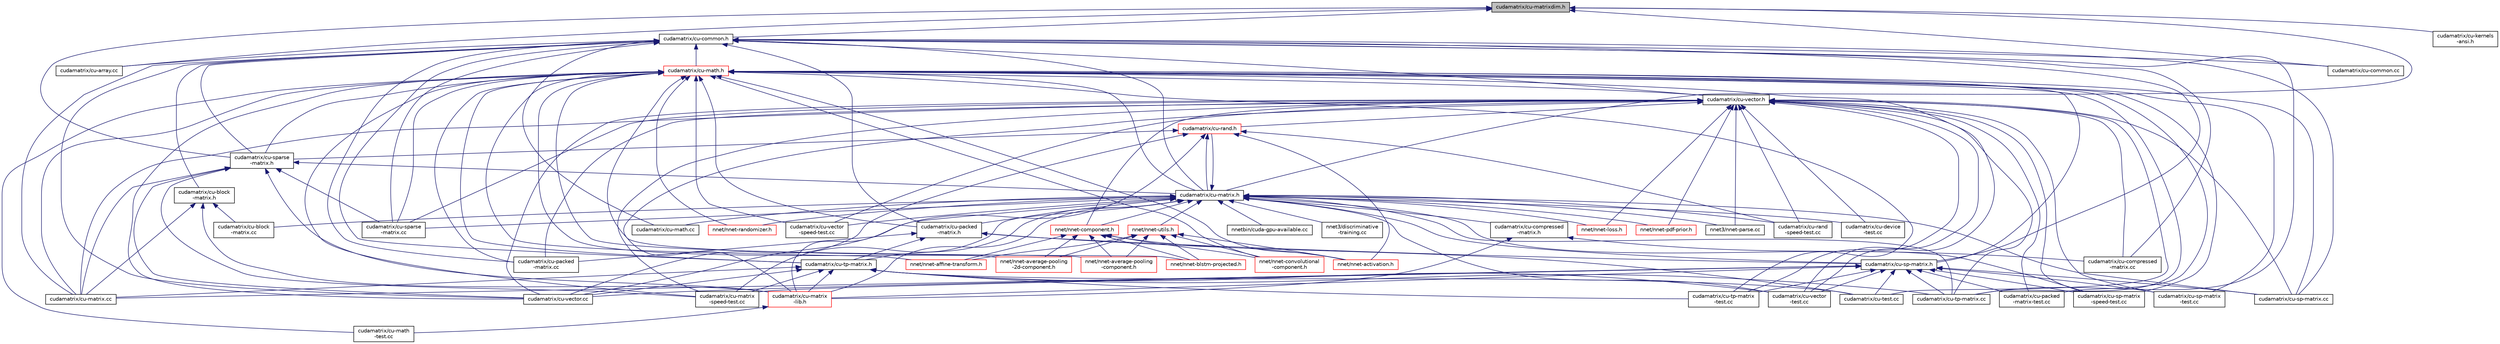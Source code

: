 digraph "cudamatrix/cu-matrixdim.h"
{
  edge [fontname="Helvetica",fontsize="10",labelfontname="Helvetica",labelfontsize="10"];
  node [fontname="Helvetica",fontsize="10",shape=record];
  Node2 [label="cudamatrix/cu-matrixdim.h",height=0.2,width=0.4,color="black", fillcolor="grey75", style="filled", fontcolor="black"];
  Node2 -> Node3 [dir="back",color="midnightblue",fontsize="10",style="solid",fontname="Helvetica"];
  Node3 [label="cudamatrix/cu-common.h",height=0.2,width=0.4,color="black", fillcolor="white", style="filled",URL="$cu-common_8h.html"];
  Node3 -> Node4 [dir="back",color="midnightblue",fontsize="10",style="solid",fontname="Helvetica"];
  Node4 [label="cudamatrix/cu-array.cc",height=0.2,width=0.4,color="black", fillcolor="white", style="filled",URL="$cu-array_8cc.html"];
  Node3 -> Node5 [dir="back",color="midnightblue",fontsize="10",style="solid",fontname="Helvetica"];
  Node5 [label="cudamatrix/cu-vector.h",height=0.2,width=0.4,color="black", fillcolor="white", style="filled",URL="$cu-vector_8h.html"];
  Node5 -> Node6 [dir="back",color="midnightblue",fontsize="10",style="solid",fontname="Helvetica"];
  Node6 [label="cudamatrix/cu-matrix\l-lib.h",height=0.2,width=0.4,color="red", fillcolor="white", style="filled",URL="$cu-matrix-lib_8h.html"];
  Node6 -> Node9 [dir="back",color="midnightblue",fontsize="10",style="solid",fontname="Helvetica"];
  Node9 [label="cudamatrix/cu-math\l-test.cc",height=0.2,width=0.4,color="black", fillcolor="white", style="filled",URL="$cu-math-test_8cc.html"];
  Node5 -> Node258 [dir="back",color="midnightblue",fontsize="10",style="solid",fontname="Helvetica"];
  Node258 [label="cudamatrix/cu-rand.h",height=0.2,width=0.4,color="red", fillcolor="white", style="filled",URL="$cu-rand_8h.html"];
  Node258 -> Node259 [dir="back",color="midnightblue",fontsize="10",style="solid",fontname="Helvetica"];
  Node259 [label="cudamatrix/cu-matrix.h",height=0.2,width=0.4,color="black", fillcolor="white", style="filled",URL="$cu-matrix_8h.html"];
  Node259 -> Node6 [dir="back",color="midnightblue",fontsize="10",style="solid",fontname="Helvetica"];
  Node259 -> Node258 [dir="back",color="midnightblue",fontsize="10",style="solid",fontname="Helvetica"];
  Node259 -> Node260 [dir="back",color="midnightblue",fontsize="10",style="solid",fontname="Helvetica"];
  Node260 [label="cudamatrix/cu-packed\l-matrix.h",height=0.2,width=0.4,color="black", fillcolor="white", style="filled",URL="$cu-packed-matrix_8h.html"];
  Node260 -> Node261 [dir="back",color="midnightblue",fontsize="10",style="solid",fontname="Helvetica"];
  Node261 [label="cudamatrix/cu-sp-matrix.h",height=0.2,width=0.4,color="black", fillcolor="white", style="filled",URL="$cu-sp-matrix_8h.html"];
  Node261 -> Node6 [dir="back",color="midnightblue",fontsize="10",style="solid",fontname="Helvetica"];
  Node261 -> Node262 [dir="back",color="midnightblue",fontsize="10",style="solid",fontname="Helvetica"];
  Node262 [label="cudamatrix/cu-matrix\l-speed-test.cc",height=0.2,width=0.4,color="black", fillcolor="white", style="filled",URL="$cu-matrix-speed-test_8cc.html"];
  Node261 -> Node263 [dir="back",color="midnightblue",fontsize="10",style="solid",fontname="Helvetica"];
  Node263 [label="cudamatrix/cu-matrix.cc",height=0.2,width=0.4,color="black", fillcolor="white", style="filled",URL="$cu-matrix_8cc.html"];
  Node261 -> Node264 [dir="back",color="midnightblue",fontsize="10",style="solid",fontname="Helvetica"];
  Node264 [label="cudamatrix/cu-packed\l-matrix-test.cc",height=0.2,width=0.4,color="black", fillcolor="white", style="filled",URL="$cu-packed-matrix-test_8cc.html"];
  Node261 -> Node265 [dir="back",color="midnightblue",fontsize="10",style="solid",fontname="Helvetica"];
  Node265 [label="cudamatrix/cu-sp-matrix\l-speed-test.cc",height=0.2,width=0.4,color="black", fillcolor="white", style="filled",URL="$cu-sp-matrix-speed-test_8cc.html"];
  Node261 -> Node266 [dir="back",color="midnightblue",fontsize="10",style="solid",fontname="Helvetica"];
  Node266 [label="cudamatrix/cu-sp-matrix\l-test.cc",height=0.2,width=0.4,color="black", fillcolor="white", style="filled",URL="$cu-sp-matrix-test_8cc.html"];
  Node261 -> Node267 [dir="back",color="midnightblue",fontsize="10",style="solid",fontname="Helvetica"];
  Node267 [label="cudamatrix/cu-sp-matrix.cc",height=0.2,width=0.4,color="black", fillcolor="white", style="filled",URL="$cu-sp-matrix_8cc.html"];
  Node261 -> Node268 [dir="back",color="midnightblue",fontsize="10",style="solid",fontname="Helvetica"];
  Node268 [label="cudamatrix/cu-test.cc",height=0.2,width=0.4,color="black", fillcolor="white", style="filled",URL="$cu-test_8cc.html"];
  Node261 -> Node269 [dir="back",color="midnightblue",fontsize="10",style="solid",fontname="Helvetica"];
  Node269 [label="cudamatrix/cu-tp-matrix\l-test.cc",height=0.2,width=0.4,color="black", fillcolor="white", style="filled",URL="$cu-tp-matrix-test_8cc.html"];
  Node261 -> Node270 [dir="back",color="midnightblue",fontsize="10",style="solid",fontname="Helvetica"];
  Node270 [label="cudamatrix/cu-tp-matrix.cc",height=0.2,width=0.4,color="black", fillcolor="white", style="filled",URL="$cu-tp-matrix_8cc.html"];
  Node261 -> Node271 [dir="back",color="midnightblue",fontsize="10",style="solid",fontname="Helvetica"];
  Node271 [label="cudamatrix/cu-vector\l-test.cc",height=0.2,width=0.4,color="black", fillcolor="white", style="filled",URL="$cu-vector-test_8cc.html"];
  Node261 -> Node272 [dir="back",color="midnightblue",fontsize="10",style="solid",fontname="Helvetica"];
  Node272 [label="cudamatrix/cu-vector.cc",height=0.2,width=0.4,color="black", fillcolor="white", style="filled",URL="$cu-vector_8cc.html"];
  Node260 -> Node273 [dir="back",color="midnightblue",fontsize="10",style="solid",fontname="Helvetica"];
  Node273 [label="cudamatrix/cu-tp-matrix.h",height=0.2,width=0.4,color="black", fillcolor="white", style="filled",URL="$cu-tp-matrix_8h.html"];
  Node273 -> Node6 [dir="back",color="midnightblue",fontsize="10",style="solid",fontname="Helvetica"];
  Node273 -> Node262 [dir="back",color="midnightblue",fontsize="10",style="solid",fontname="Helvetica"];
  Node273 -> Node263 [dir="back",color="midnightblue",fontsize="10",style="solid",fontname="Helvetica"];
  Node273 -> Node268 [dir="back",color="midnightblue",fontsize="10",style="solid",fontname="Helvetica"];
  Node273 -> Node269 [dir="back",color="midnightblue",fontsize="10",style="solid",fontname="Helvetica"];
  Node273 -> Node270 [dir="back",color="midnightblue",fontsize="10",style="solid",fontname="Helvetica"];
  Node273 -> Node271 [dir="back",color="midnightblue",fontsize="10",style="solid",fontname="Helvetica"];
  Node273 -> Node272 [dir="back",color="midnightblue",fontsize="10",style="solid",fontname="Helvetica"];
  Node260 -> Node274 [dir="back",color="midnightblue",fontsize="10",style="solid",fontname="Helvetica"];
  Node274 [label="cudamatrix/cu-packed\l-matrix.cc",height=0.2,width=0.4,color="black", fillcolor="white", style="filled",URL="$cu-packed-matrix_8cc.html"];
  Node260 -> Node268 [dir="back",color="midnightblue",fontsize="10",style="solid",fontname="Helvetica"];
  Node259 -> Node261 [dir="back",color="midnightblue",fontsize="10",style="solid",fontname="Helvetica"];
  Node259 -> Node273 [dir="back",color="midnightblue",fontsize="10",style="solid",fontname="Helvetica"];
  Node259 -> Node275 [dir="back",color="midnightblue",fontsize="10",style="solid",fontname="Helvetica"];
  Node275 [label="cudamatrix/cu-compressed\l-matrix.h",height=0.2,width=0.4,color="black", fillcolor="white", style="filled",URL="$cu-compressed-matrix_8h.html"];
  Node275 -> Node6 [dir="back",color="midnightblue",fontsize="10",style="solid",fontname="Helvetica"];
  Node275 -> Node276 [dir="back",color="midnightblue",fontsize="10",style="solid",fontname="Helvetica"];
  Node276 [label="cudamatrix/cu-compressed\l-matrix.cc",height=0.2,width=0.4,color="black", fillcolor="white", style="filled",URL="$cu-compressed-matrix_8cc.html"];
  Node259 -> Node277 [dir="back",color="midnightblue",fontsize="10",style="solid",fontname="Helvetica"];
  Node277 [label="cudamatrix/cu-block\l-matrix.cc",height=0.2,width=0.4,color="black", fillcolor="white", style="filled",URL="$cu-block-matrix_8cc.html"];
  Node259 -> Node278 [dir="back",color="midnightblue",fontsize="10",style="solid",fontname="Helvetica"];
  Node278 [label="cudamatrix/cu-device\l-test.cc",height=0.2,width=0.4,color="black", fillcolor="white", style="filled",URL="$cu-device-test_8cc.html"];
  Node259 -> Node279 [dir="back",color="midnightblue",fontsize="10",style="solid",fontname="Helvetica"];
  Node279 [label="cudamatrix/cu-math.cc",height=0.2,width=0.4,color="black", fillcolor="white", style="filled",URL="$cu-math_8cc.html"];
  Node259 -> Node262 [dir="back",color="midnightblue",fontsize="10",style="solid",fontname="Helvetica"];
  Node259 -> Node280 [dir="back",color="midnightblue",fontsize="10",style="solid",fontname="Helvetica"];
  Node280 [label="cudamatrix/cu-rand\l-speed-test.cc",height=0.2,width=0.4,color="black", fillcolor="white", style="filled",URL="$cu-rand-speed-test_8cc.html"];
  Node259 -> Node265 [dir="back",color="midnightblue",fontsize="10",style="solid",fontname="Helvetica"];
  Node259 -> Node267 [dir="back",color="midnightblue",fontsize="10",style="solid",fontname="Helvetica"];
  Node259 -> Node281 [dir="back",color="midnightblue",fontsize="10",style="solid",fontname="Helvetica"];
  Node281 [label="cudamatrix/cu-sparse\l-matrix.cc",height=0.2,width=0.4,color="black", fillcolor="white", style="filled",URL="$cu-sparse-matrix_8cc.html"];
  Node259 -> Node270 [dir="back",color="midnightblue",fontsize="10",style="solid",fontname="Helvetica"];
  Node259 -> Node282 [dir="back",color="midnightblue",fontsize="10",style="solid",fontname="Helvetica"];
  Node282 [label="cudamatrix/cu-vector\l-speed-test.cc",height=0.2,width=0.4,color="black", fillcolor="white", style="filled",URL="$cu-vector-speed-test_8cc.html"];
  Node259 -> Node271 [dir="back",color="midnightblue",fontsize="10",style="solid",fontname="Helvetica"];
  Node259 -> Node272 [dir="back",color="midnightblue",fontsize="10",style="solid",fontname="Helvetica"];
  Node259 -> Node283 [dir="back",color="midnightblue",fontsize="10",style="solid",fontname="Helvetica"];
  Node283 [label="nnet/nnet-component.h",height=0.2,width=0.4,color="red", fillcolor="white", style="filled",URL="$nnet-component_8h.html"];
  Node283 -> Node284 [dir="back",color="midnightblue",fontsize="10",style="solid",fontname="Helvetica"];
  Node284 [label="nnet/nnet-activation.h",height=0.2,width=0.4,color="red", fillcolor="white", style="filled",URL="$nnet-activation_8h.html"];
  Node283 -> Node290 [dir="back",color="midnightblue",fontsize="10",style="solid",fontname="Helvetica"];
  Node290 [label="nnet/nnet-affine-transform.h",height=0.2,width=0.4,color="red", fillcolor="white", style="filled",URL="$nnet-affine-transform_8h.html"];
  Node283 -> Node292 [dir="back",color="midnightblue",fontsize="10",style="solid",fontname="Helvetica"];
  Node292 [label="nnet/nnet-average-pooling\l-2d-component.h",height=0.2,width=0.4,color="red", fillcolor="white", style="filled",URL="$nnet-average-pooling-2d-component_8h.html"];
  Node283 -> Node294 [dir="back",color="midnightblue",fontsize="10",style="solid",fontname="Helvetica"];
  Node294 [label="nnet/nnet-average-pooling\l-component.h",height=0.2,width=0.4,color="red", fillcolor="white", style="filled",URL="$nnet-average-pooling-component_8h.html"];
  Node283 -> Node295 [dir="back",color="midnightblue",fontsize="10",style="solid",fontname="Helvetica"];
  Node295 [label="nnet/nnet-blstm-projected.h",height=0.2,width=0.4,color="red", fillcolor="white", style="filled",URL="$nnet-blstm-projected_8h.html"];
  Node283 -> Node316 [dir="back",color="midnightblue",fontsize="10",style="solid",fontname="Helvetica"];
  Node316 [label="nnet/nnet-convolutional\l-component.h",height=0.2,width=0.4,color="red", fillcolor="white", style="filled",URL="$nnet-convolutional-component_8h.html"];
  Node259 -> Node329 [dir="back",color="midnightblue",fontsize="10",style="solid",fontname="Helvetica"];
  Node329 [label="nnet/nnet-utils.h",height=0.2,width=0.4,color="red", fillcolor="white", style="filled",URL="$nnet-utils_8h.html"];
  Node329 -> Node284 [dir="back",color="midnightblue",fontsize="10",style="solid",fontname="Helvetica"];
  Node329 -> Node290 [dir="back",color="midnightblue",fontsize="10",style="solid",fontname="Helvetica"];
  Node329 -> Node292 [dir="back",color="midnightblue",fontsize="10",style="solid",fontname="Helvetica"];
  Node329 -> Node294 [dir="back",color="midnightblue",fontsize="10",style="solid",fontname="Helvetica"];
  Node329 -> Node295 [dir="back",color="midnightblue",fontsize="10",style="solid",fontname="Helvetica"];
  Node329 -> Node316 [dir="back",color="midnightblue",fontsize="10",style="solid",fontname="Helvetica"];
  Node259 -> Node332 [dir="back",color="midnightblue",fontsize="10",style="solid",fontname="Helvetica"];
  Node332 [label="nnet/nnet-loss.h",height=0.2,width=0.4,color="red", fillcolor="white", style="filled",URL="$nnet-loss_8h.html"];
  Node259 -> Node333 [dir="back",color="midnightblue",fontsize="10",style="solid",fontname="Helvetica"];
  Node333 [label="nnet/nnet-pdf-prior.h",height=0.2,width=0.4,color="red", fillcolor="white", style="filled",URL="$nnet-pdf-prior_8h.html"];
  Node259 -> Node335 [dir="back",color="midnightblue",fontsize="10",style="solid",fontname="Helvetica"];
  Node335 [label="nnet/nnet-randomizer.h",height=0.2,width=0.4,color="red", fillcolor="white", style="filled",URL="$nnet-randomizer_8h.html"];
  Node259 -> Node338 [dir="back",color="midnightblue",fontsize="10",style="solid",fontname="Helvetica"];
  Node338 [label="nnetbin/cuda-gpu-available.cc",height=0.2,width=0.4,color="black", fillcolor="white", style="filled",URL="$cuda-gpu-available_8cc.html"];
  Node259 -> Node254 [dir="back",color="midnightblue",fontsize="10",style="solid",fontname="Helvetica"];
  Node254 [label="nnet3/discriminative\l-training.cc",height=0.2,width=0.4,color="black", fillcolor="white", style="filled",URL="$discriminative-training_8cc.html"];
  Node259 -> Node339 [dir="back",color="midnightblue",fontsize="10",style="solid",fontname="Helvetica"];
  Node339 [label="nnet3/nnet-parse.cc",height=0.2,width=0.4,color="black", fillcolor="white", style="filled",URL="$nnet-parse_8cc.html"];
  Node258 -> Node340 [dir="back",color="midnightblue",fontsize="10",style="solid",fontname="Helvetica"];
  Node340 [label="cudamatrix/cu-sparse\l-matrix.h",height=0.2,width=0.4,color="black", fillcolor="white", style="filled",URL="$cu-sparse-matrix_8h.html"];
  Node340 -> Node259 [dir="back",color="midnightblue",fontsize="10",style="solid",fontname="Helvetica"];
  Node340 -> Node6 [dir="back",color="midnightblue",fontsize="10",style="solid",fontname="Helvetica"];
  Node340 -> Node262 [dir="back",color="midnightblue",fontsize="10",style="solid",fontname="Helvetica"];
  Node340 -> Node263 [dir="back",color="midnightblue",fontsize="10",style="solid",fontname="Helvetica"];
  Node340 -> Node281 [dir="back",color="midnightblue",fontsize="10",style="solid",fontname="Helvetica"];
  Node340 -> Node272 [dir="back",color="midnightblue",fontsize="10",style="solid",fontname="Helvetica"];
  Node258 -> Node6 [dir="back",color="midnightblue",fontsize="10",style="solid",fontname="Helvetica"];
  Node258 -> Node280 [dir="back",color="midnightblue",fontsize="10",style="solid",fontname="Helvetica"];
  Node258 -> Node272 [dir="back",color="midnightblue",fontsize="10",style="solid",fontname="Helvetica"];
  Node258 -> Node284 [dir="back",color="midnightblue",fontsize="10",style="solid",fontname="Helvetica"];
  Node5 -> Node276 [dir="back",color="midnightblue",fontsize="10",style="solid",fontname="Helvetica"];
  Node5 -> Node278 [dir="back",color="midnightblue",fontsize="10",style="solid",fontname="Helvetica"];
  Node5 -> Node262 [dir="back",color="midnightblue",fontsize="10",style="solid",fontname="Helvetica"];
  Node5 -> Node263 [dir="back",color="midnightblue",fontsize="10",style="solid",fontname="Helvetica"];
  Node5 -> Node264 [dir="back",color="midnightblue",fontsize="10",style="solid",fontname="Helvetica"];
  Node5 -> Node274 [dir="back",color="midnightblue",fontsize="10",style="solid",fontname="Helvetica"];
  Node5 -> Node280 [dir="back",color="midnightblue",fontsize="10",style="solid",fontname="Helvetica"];
  Node5 -> Node265 [dir="back",color="midnightblue",fontsize="10",style="solid",fontname="Helvetica"];
  Node5 -> Node266 [dir="back",color="midnightblue",fontsize="10",style="solid",fontname="Helvetica"];
  Node5 -> Node267 [dir="back",color="midnightblue",fontsize="10",style="solid",fontname="Helvetica"];
  Node5 -> Node281 [dir="back",color="midnightblue",fontsize="10",style="solid",fontname="Helvetica"];
  Node5 -> Node268 [dir="back",color="midnightblue",fontsize="10",style="solid",fontname="Helvetica"];
  Node5 -> Node269 [dir="back",color="midnightblue",fontsize="10",style="solid",fontname="Helvetica"];
  Node5 -> Node270 [dir="back",color="midnightblue",fontsize="10",style="solid",fontname="Helvetica"];
  Node5 -> Node282 [dir="back",color="midnightblue",fontsize="10",style="solid",fontname="Helvetica"];
  Node5 -> Node271 [dir="back",color="midnightblue",fontsize="10",style="solid",fontname="Helvetica"];
  Node5 -> Node272 [dir="back",color="midnightblue",fontsize="10",style="solid",fontname="Helvetica"];
  Node5 -> Node283 [dir="back",color="midnightblue",fontsize="10",style="solid",fontname="Helvetica"];
  Node5 -> Node332 [dir="back",color="midnightblue",fontsize="10",style="solid",fontname="Helvetica"];
  Node5 -> Node333 [dir="back",color="midnightblue",fontsize="10",style="solid",fontname="Helvetica"];
  Node5 -> Node339 [dir="back",color="midnightblue",fontsize="10",style="solid",fontname="Helvetica"];
  Node3 -> Node342 [dir="back",color="midnightblue",fontsize="10",style="solid",fontname="Helvetica"];
  Node342 [label="cudamatrix/cu-math.h",height=0.2,width=0.4,color="red", fillcolor="white", style="filled",URL="$cu-math_8h.html"];
  Node342 -> Node5 [dir="back",color="midnightblue",fontsize="10",style="solid",fontname="Helvetica"];
  Node342 -> Node259 [dir="back",color="midnightblue",fontsize="10",style="solid",fontname="Helvetica"];
  Node342 -> Node340 [dir="back",color="midnightblue",fontsize="10",style="solid",fontname="Helvetica"];
  Node342 -> Node261 [dir="back",color="midnightblue",fontsize="10",style="solid",fontname="Helvetica"];
  Node342 -> Node260 [dir="back",color="midnightblue",fontsize="10",style="solid",fontname="Helvetica"];
  Node342 -> Node273 [dir="back",color="midnightblue",fontsize="10",style="solid",fontname="Helvetica"];
  Node342 -> Node9 [dir="back",color="midnightblue",fontsize="10",style="solid",fontname="Helvetica"];
  Node342 -> Node262 [dir="back",color="midnightblue",fontsize="10",style="solid",fontname="Helvetica"];
  Node342 -> Node263 [dir="back",color="midnightblue",fontsize="10",style="solid",fontname="Helvetica"];
  Node342 -> Node264 [dir="back",color="midnightblue",fontsize="10",style="solid",fontname="Helvetica"];
  Node342 -> Node274 [dir="back",color="midnightblue",fontsize="10",style="solid",fontname="Helvetica"];
  Node342 -> Node265 [dir="back",color="midnightblue",fontsize="10",style="solid",fontname="Helvetica"];
  Node342 -> Node266 [dir="back",color="midnightblue",fontsize="10",style="solid",fontname="Helvetica"];
  Node342 -> Node267 [dir="back",color="midnightblue",fontsize="10",style="solid",fontname="Helvetica"];
  Node342 -> Node281 [dir="back",color="midnightblue",fontsize="10",style="solid",fontname="Helvetica"];
  Node342 -> Node269 [dir="back",color="midnightblue",fontsize="10",style="solid",fontname="Helvetica"];
  Node342 -> Node270 [dir="back",color="midnightblue",fontsize="10",style="solid",fontname="Helvetica"];
  Node342 -> Node282 [dir="back",color="midnightblue",fontsize="10",style="solid",fontname="Helvetica"];
  Node342 -> Node271 [dir="back",color="midnightblue",fontsize="10",style="solid",fontname="Helvetica"];
  Node342 -> Node272 [dir="back",color="midnightblue",fontsize="10",style="solid",fontname="Helvetica"];
  Node342 -> Node284 [dir="back",color="midnightblue",fontsize="10",style="solid",fontname="Helvetica"];
  Node342 -> Node290 [dir="back",color="midnightblue",fontsize="10",style="solid",fontname="Helvetica"];
  Node342 -> Node292 [dir="back",color="midnightblue",fontsize="10",style="solid",fontname="Helvetica"];
  Node342 -> Node294 [dir="back",color="midnightblue",fontsize="10",style="solid",fontname="Helvetica"];
  Node342 -> Node295 [dir="back",color="midnightblue",fontsize="10",style="solid",fontname="Helvetica"];
  Node342 -> Node316 [dir="back",color="midnightblue",fontsize="10",style="solid",fontname="Helvetica"];
  Node342 -> Node335 [dir="back",color="midnightblue",fontsize="10",style="solid",fontname="Helvetica"];
  Node3 -> Node259 [dir="back",color="midnightblue",fontsize="10",style="solid",fontname="Helvetica"];
  Node3 -> Node340 [dir="back",color="midnightblue",fontsize="10",style="solid",fontname="Helvetica"];
  Node3 -> Node261 [dir="back",color="midnightblue",fontsize="10",style="solid",fontname="Helvetica"];
  Node3 -> Node260 [dir="back",color="midnightblue",fontsize="10",style="solid",fontname="Helvetica"];
  Node3 -> Node273 [dir="back",color="midnightblue",fontsize="10",style="solid",fontname="Helvetica"];
  Node3 -> Node343 [dir="back",color="midnightblue",fontsize="10",style="solid",fontname="Helvetica"];
  Node343 [label="cudamatrix/cu-block\l-matrix.h",height=0.2,width=0.4,color="black", fillcolor="white", style="filled",URL="$cu-block-matrix_8h.html"];
  Node343 -> Node6 [dir="back",color="midnightblue",fontsize="10",style="solid",fontname="Helvetica"];
  Node343 -> Node277 [dir="back",color="midnightblue",fontsize="10",style="solid",fontname="Helvetica"];
  Node343 -> Node263 [dir="back",color="midnightblue",fontsize="10",style="solid",fontname="Helvetica"];
  Node3 -> Node344 [dir="back",color="midnightblue",fontsize="10",style="solid",fontname="Helvetica"];
  Node344 [label="cudamatrix/cu-common.cc",height=0.2,width=0.4,color="black", fillcolor="white", style="filled",URL="$cu-common_8cc.html"];
  Node3 -> Node276 [dir="back",color="midnightblue",fontsize="10",style="solid",fontname="Helvetica"];
  Node3 -> Node279 [dir="back",color="midnightblue",fontsize="10",style="solid",fontname="Helvetica"];
  Node3 -> Node263 [dir="back",color="midnightblue",fontsize="10",style="solid",fontname="Helvetica"];
  Node3 -> Node274 [dir="back",color="midnightblue",fontsize="10",style="solid",fontname="Helvetica"];
  Node3 -> Node267 [dir="back",color="midnightblue",fontsize="10",style="solid",fontname="Helvetica"];
  Node3 -> Node281 [dir="back",color="midnightblue",fontsize="10",style="solid",fontname="Helvetica"];
  Node3 -> Node270 [dir="back",color="midnightblue",fontsize="10",style="solid",fontname="Helvetica"];
  Node3 -> Node272 [dir="back",color="midnightblue",fontsize="10",style="solid",fontname="Helvetica"];
  Node2 -> Node4 [dir="back",color="midnightblue",fontsize="10",style="solid",fontname="Helvetica"];
  Node2 -> Node259 [dir="back",color="midnightblue",fontsize="10",style="solid",fontname="Helvetica"];
  Node2 -> Node340 [dir="back",color="midnightblue",fontsize="10",style="solid",fontname="Helvetica"];
  Node2 -> Node344 [dir="back",color="midnightblue",fontsize="10",style="solid",fontname="Helvetica"];
  Node2 -> Node345 [dir="back",color="midnightblue",fontsize="10",style="solid",fontname="Helvetica"];
  Node345 [label="cudamatrix/cu-kernels\l-ansi.h",height=0.2,width=0.4,color="black", fillcolor="white", style="filled",URL="$cu-kernels-ansi_8h.html"];
}
